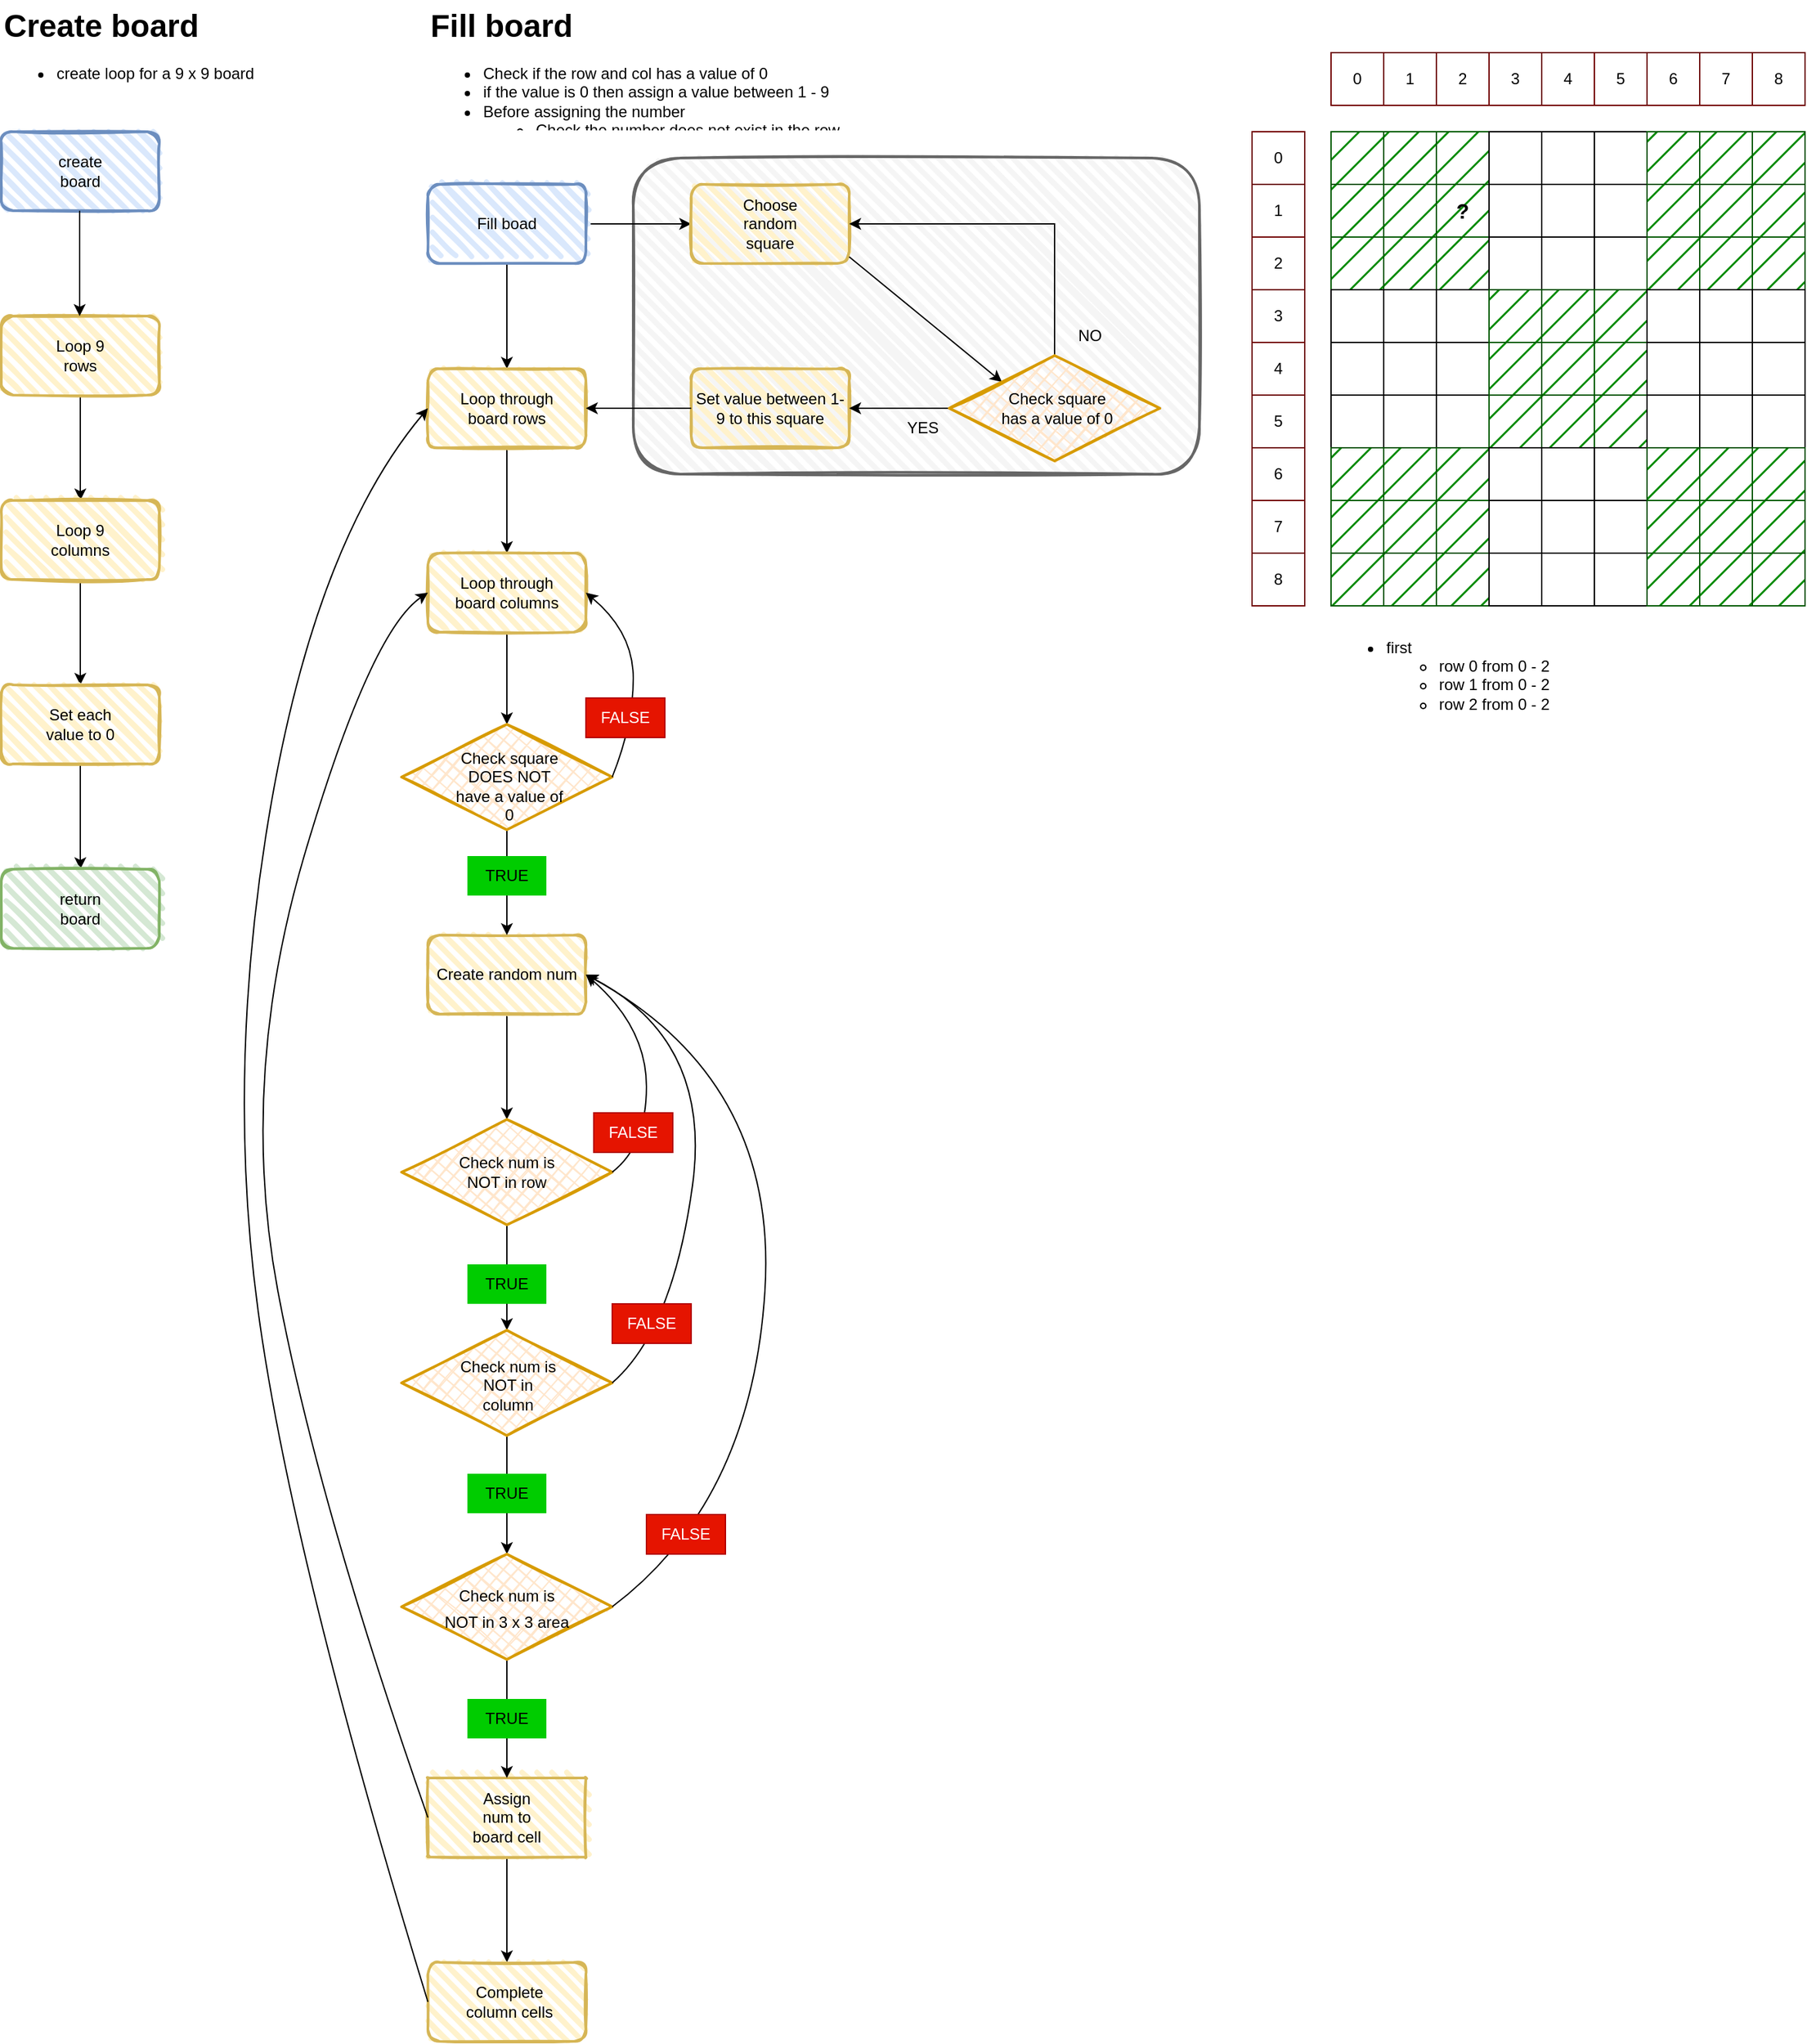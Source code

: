 <mxfile version="20.8.20" type="github">
  <diagram id="C5RBs43oDa-KdzZeNtuy" name="Page-1">
    <mxGraphModel dx="1434" dy="1846" grid="1" gridSize="10" guides="1" tooltips="1" connect="1" arrows="1" fold="1" page="1" pageScale="1" pageWidth="827" pageHeight="1169" math="0" shadow="0">
      <root>
        <mxCell id="WIyWlLk6GJQsqaUBKTNV-0" />
        <mxCell id="WIyWlLk6GJQsqaUBKTNV-1" parent="WIyWlLk6GJQsqaUBKTNV-0" />
        <mxCell id="CyxNVvdQWvEYHXwhOmgi-85" value="" style="edgeStyle=orthogonalEdgeStyle;rounded=0;orthogonalLoop=1;jettySize=auto;html=1;" edge="1" parent="WIyWlLk6GJQsqaUBKTNV-1" source="CyxNVvdQWvEYHXwhOmgi-82">
          <mxGeometry relative="1" as="geometry">
            <mxPoint x="414" y="870" as="targetPoint" />
          </mxGeometry>
        </mxCell>
        <mxCell id="CyxNVvdQWvEYHXwhOmgi-82" value="" style="rounded=1;whiteSpace=wrap;html=1;strokeWidth=2;fillWeight=4;hachureGap=8;hachureAngle=45;fillColor=#fff2cc;sketch=1;strokeColor=#d6b656;" vertex="1" parent="WIyWlLk6GJQsqaUBKTNV-1">
          <mxGeometry x="354" y="730" width="120" height="60" as="geometry" />
        </mxCell>
        <mxCell id="CyxNVvdQWvEYHXwhOmgi-78" value="" style="rounded=1;whiteSpace=wrap;html=1;strokeWidth=2;fillWeight=4;hachureGap=8;hachureAngle=45;fillColor=#f5f5f5;sketch=1;fontColor=#333333;strokeColor=#666666;" vertex="1" parent="WIyWlLk6GJQsqaUBKTNV-1">
          <mxGeometry x="510" y="140" width="430" height="240" as="geometry" />
        </mxCell>
        <mxCell id="CyxNVvdQWvEYHXwhOmgi-0" value="" style="rounded=1;whiteSpace=wrap;html=1;strokeWidth=2;fillWeight=4;hachureGap=8;hachureAngle=45;fillColor=#dae8fc;sketch=1;strokeColor=#6c8ebf;" vertex="1" parent="WIyWlLk6GJQsqaUBKTNV-1">
          <mxGeometry x="30" y="120" width="120" height="60" as="geometry" />
        </mxCell>
        <mxCell id="CyxNVvdQWvEYHXwhOmgi-3" value="" style="group" vertex="1" connectable="0" parent="WIyWlLk6GJQsqaUBKTNV-1">
          <mxGeometry x="30" y="20" width="210" height="80" as="geometry" />
        </mxCell>
        <mxCell id="CyxNVvdQWvEYHXwhOmgi-1" value="&lt;ul&gt;&lt;li&gt;create loop for a 9 x 9 board&lt;br&gt;&lt;/li&gt;&lt;/ul&gt;" style="text;strokeColor=none;fillColor=none;html=1;whiteSpace=wrap;verticalAlign=top;overflow=hidden;align=left;" vertex="1" parent="CyxNVvdQWvEYHXwhOmgi-3">
          <mxGeometry y="30" width="210.0" height="50" as="geometry" />
        </mxCell>
        <mxCell id="CyxNVvdQWvEYHXwhOmgi-2" value="&lt;div&gt;Create board&lt;br&gt;&lt;/div&gt;" style="text;strokeColor=none;fillColor=none;html=1;fontSize=24;fontStyle=1;verticalAlign=middle;align=left;" vertex="1" parent="CyxNVvdQWvEYHXwhOmgi-3">
          <mxGeometry width="160" height="40" as="geometry" />
        </mxCell>
        <mxCell id="CyxNVvdQWvEYHXwhOmgi-4" value="create board" style="text;html=1;strokeColor=none;fillColor=none;align=center;verticalAlign=middle;whiteSpace=wrap;rounded=0;" vertex="1" parent="WIyWlLk6GJQsqaUBKTNV-1">
          <mxGeometry x="60" y="135" width="60" height="30" as="geometry" />
        </mxCell>
        <mxCell id="CyxNVvdQWvEYHXwhOmgi-14" value="" style="edgeStyle=orthogonalEdgeStyle;rounded=0;orthogonalLoop=1;jettySize=auto;html=1;" edge="1" parent="WIyWlLk6GJQsqaUBKTNV-1" source="CyxNVvdQWvEYHXwhOmgi-10" target="CyxNVvdQWvEYHXwhOmgi-13">
          <mxGeometry relative="1" as="geometry" />
        </mxCell>
        <mxCell id="CyxNVvdQWvEYHXwhOmgi-10" value="" style="rounded=1;whiteSpace=wrap;html=1;strokeWidth=2;fillWeight=4;hachureGap=8;hachureAngle=45;fillColor=#fff2cc;sketch=1;strokeColor=#d6b656;" vertex="1" parent="WIyWlLk6GJQsqaUBKTNV-1">
          <mxGeometry x="30" y="260" width="120" height="60" as="geometry" />
        </mxCell>
        <mxCell id="CyxNVvdQWvEYHXwhOmgi-12" value="Loop 9 rows" style="text;html=1;strokeColor=none;fillColor=none;align=center;verticalAlign=middle;whiteSpace=wrap;rounded=0;" vertex="1" parent="WIyWlLk6GJQsqaUBKTNV-1">
          <mxGeometry x="60" y="275" width="60" height="30" as="geometry" />
        </mxCell>
        <mxCell id="CyxNVvdQWvEYHXwhOmgi-17" value="" style="edgeStyle=orthogonalEdgeStyle;rounded=0;orthogonalLoop=1;jettySize=auto;html=1;" edge="1" parent="WIyWlLk6GJQsqaUBKTNV-1" source="CyxNVvdQWvEYHXwhOmgi-13" target="CyxNVvdQWvEYHXwhOmgi-16">
          <mxGeometry relative="1" as="geometry" />
        </mxCell>
        <mxCell id="CyxNVvdQWvEYHXwhOmgi-13" value="" style="rounded=1;whiteSpace=wrap;html=1;strokeWidth=2;fillWeight=4;hachureGap=8;hachureAngle=45;fillColor=#fff2cc;sketch=1;strokeColor=#d6b656;" vertex="1" parent="WIyWlLk6GJQsqaUBKTNV-1">
          <mxGeometry x="30" y="400" width="120" height="60" as="geometry" />
        </mxCell>
        <mxCell id="CyxNVvdQWvEYHXwhOmgi-15" value="Loop 9 columns" style="text;html=1;strokeColor=none;fillColor=none;align=center;verticalAlign=middle;whiteSpace=wrap;rounded=0;" vertex="1" parent="WIyWlLk6GJQsqaUBKTNV-1">
          <mxGeometry x="60" y="415" width="60" height="30" as="geometry" />
        </mxCell>
        <mxCell id="CyxNVvdQWvEYHXwhOmgi-21" value="" style="edgeStyle=orthogonalEdgeStyle;rounded=0;orthogonalLoop=1;jettySize=auto;html=1;" edge="1" parent="WIyWlLk6GJQsqaUBKTNV-1" source="CyxNVvdQWvEYHXwhOmgi-16" target="CyxNVvdQWvEYHXwhOmgi-20">
          <mxGeometry relative="1" as="geometry" />
        </mxCell>
        <mxCell id="CyxNVvdQWvEYHXwhOmgi-16" value="" style="rounded=1;whiteSpace=wrap;html=1;strokeWidth=2;fillWeight=4;hachureGap=8;hachureAngle=45;fillColor=#fff2cc;sketch=1;strokeColor=#d6b656;" vertex="1" parent="WIyWlLk6GJQsqaUBKTNV-1">
          <mxGeometry x="30" y="540" width="120" height="60" as="geometry" />
        </mxCell>
        <mxCell id="CyxNVvdQWvEYHXwhOmgi-18" value="Set each value to 0" style="text;html=1;strokeColor=none;fillColor=none;align=center;verticalAlign=middle;whiteSpace=wrap;rounded=0;" vertex="1" parent="WIyWlLk6GJQsqaUBKTNV-1">
          <mxGeometry x="60" y="555" width="60" height="30" as="geometry" />
        </mxCell>
        <mxCell id="CyxNVvdQWvEYHXwhOmgi-19" value="" style="edgeStyle=orthogonalEdgeStyle;rounded=0;orthogonalLoop=1;jettySize=auto;html=1;" edge="1" parent="WIyWlLk6GJQsqaUBKTNV-1">
          <mxGeometry relative="1" as="geometry">
            <mxPoint x="89.5" y="180" as="sourcePoint" />
            <mxPoint x="89.5" y="260" as="targetPoint" />
            <Array as="points">
              <mxPoint x="89.5" y="200" />
              <mxPoint x="89.5" y="200" />
            </Array>
          </mxGeometry>
        </mxCell>
        <mxCell id="CyxNVvdQWvEYHXwhOmgi-20" value="" style="rounded=1;whiteSpace=wrap;html=1;strokeWidth=2;fillWeight=4;hachureGap=8;hachureAngle=45;fillColor=#d5e8d4;sketch=1;strokeColor=#82b366;" vertex="1" parent="WIyWlLk6GJQsqaUBKTNV-1">
          <mxGeometry x="30" y="680" width="120" height="60" as="geometry" />
        </mxCell>
        <mxCell id="CyxNVvdQWvEYHXwhOmgi-22" value="return board" style="text;html=1;strokeColor=none;fillColor=none;align=center;verticalAlign=middle;whiteSpace=wrap;rounded=0;" vertex="1" parent="WIyWlLk6GJQsqaUBKTNV-1">
          <mxGeometry x="60" y="695" width="60" height="30" as="geometry" />
        </mxCell>
        <mxCell id="CyxNVvdQWvEYHXwhOmgi-24" value="&lt;div&gt;Fill board&lt;br&gt;&lt;/div&gt;" style="text;strokeColor=none;fillColor=none;html=1;fontSize=24;fontStyle=1;verticalAlign=middle;align=left;" vertex="1" parent="WIyWlLk6GJQsqaUBKTNV-1">
          <mxGeometry x="354" y="20" width="146" height="40" as="geometry" />
        </mxCell>
        <mxCell id="CyxNVvdQWvEYHXwhOmgi-38" value="&lt;span style=&quot;white-space: pre;&quot;&gt;	&lt;/span&gt;&lt;ul&gt;&lt;li&gt;Check if the row and col has a value of 0&lt;/li&gt;&lt;li&gt;if the value is 0 then assign a value between 1 - 9&lt;br&gt;&lt;/li&gt;&lt;li&gt;Before assigning the number&lt;/li&gt;&lt;ul&gt;&lt;li&gt;Check the number does not exist in the row&lt;/li&gt;&lt;li&gt;Check the number does not exist in the column&lt;br&gt;&lt;/li&gt;&lt;/ul&gt;&lt;/ul&gt;" style="text;strokeColor=none;fillColor=none;html=1;whiteSpace=wrap;verticalAlign=middle;overflow=hidden;" vertex="1" parent="WIyWlLk6GJQsqaUBKTNV-1">
          <mxGeometry x="354" y="40" width="376" height="80" as="geometry" />
        </mxCell>
        <mxCell id="CyxNVvdQWvEYHXwhOmgi-42" value="" style="edgeStyle=orthogonalEdgeStyle;rounded=0;orthogonalLoop=1;jettySize=auto;html=1;" edge="1" parent="WIyWlLk6GJQsqaUBKTNV-1" source="CyxNVvdQWvEYHXwhOmgi-39" target="CyxNVvdQWvEYHXwhOmgi-41">
          <mxGeometry relative="1" as="geometry" />
        </mxCell>
        <mxCell id="CyxNVvdQWvEYHXwhOmgi-48" value="" style="edgeStyle=orthogonalEdgeStyle;rounded=0;orthogonalLoop=1;jettySize=auto;html=1;" edge="1" parent="WIyWlLk6GJQsqaUBKTNV-1" source="CyxNVvdQWvEYHXwhOmgi-39" target="CyxNVvdQWvEYHXwhOmgi-47">
          <mxGeometry relative="1" as="geometry" />
        </mxCell>
        <mxCell id="CyxNVvdQWvEYHXwhOmgi-39" value="" style="rounded=1;whiteSpace=wrap;html=1;strokeWidth=2;fillWeight=4;hachureGap=8;hachureAngle=45;fillColor=#dae8fc;sketch=1;strokeColor=#6c8ebf;" vertex="1" parent="WIyWlLk6GJQsqaUBKTNV-1">
          <mxGeometry x="354" y="160" width="120" height="60" as="geometry" />
        </mxCell>
        <mxCell id="CyxNVvdQWvEYHXwhOmgi-40" value="Fill boad" style="text;html=1;strokeColor=none;fillColor=none;align=center;verticalAlign=middle;whiteSpace=wrap;rounded=0;" vertex="1" parent="WIyWlLk6GJQsqaUBKTNV-1">
          <mxGeometry x="384" y="175" width="60" height="30" as="geometry" />
        </mxCell>
        <mxCell id="CyxNVvdQWvEYHXwhOmgi-45" value="" style="edgeStyle=orthogonalEdgeStyle;rounded=0;orthogonalLoop=1;jettySize=auto;html=1;" edge="1" parent="WIyWlLk6GJQsqaUBKTNV-1" source="CyxNVvdQWvEYHXwhOmgi-41" target="CyxNVvdQWvEYHXwhOmgi-44">
          <mxGeometry relative="1" as="geometry" />
        </mxCell>
        <mxCell id="CyxNVvdQWvEYHXwhOmgi-41" value="" style="rounded=1;whiteSpace=wrap;html=1;strokeWidth=2;fillWeight=4;hachureGap=8;hachureAngle=45;fillColor=#fff2cc;sketch=1;strokeColor=#d6b656;" vertex="1" parent="WIyWlLk6GJQsqaUBKTNV-1">
          <mxGeometry x="354" y="300" width="120" height="60" as="geometry" />
        </mxCell>
        <mxCell id="CyxNVvdQWvEYHXwhOmgi-43" value="Loop through board rows" style="text;html=1;strokeColor=none;fillColor=none;align=center;verticalAlign=middle;whiteSpace=wrap;rounded=0;" vertex="1" parent="WIyWlLk6GJQsqaUBKTNV-1">
          <mxGeometry x="371" y="315" width="86" height="30" as="geometry" />
        </mxCell>
        <mxCell id="CyxNVvdQWvEYHXwhOmgi-72" value="" style="edgeStyle=orthogonalEdgeStyle;rounded=0;orthogonalLoop=1;jettySize=auto;html=1;" edge="1" parent="WIyWlLk6GJQsqaUBKTNV-1" source="CyxNVvdQWvEYHXwhOmgi-44">
          <mxGeometry relative="1" as="geometry">
            <mxPoint x="414" y="570" as="targetPoint" />
          </mxGeometry>
        </mxCell>
        <mxCell id="CyxNVvdQWvEYHXwhOmgi-44" value="" style="rounded=1;whiteSpace=wrap;html=1;strokeWidth=2;fillWeight=4;hachureGap=8;hachureAngle=45;fillColor=#fff2cc;sketch=1;strokeColor=#d6b656;" vertex="1" parent="WIyWlLk6GJQsqaUBKTNV-1">
          <mxGeometry x="354" y="440" width="120" height="60" as="geometry" />
        </mxCell>
        <mxCell id="CyxNVvdQWvEYHXwhOmgi-46" value="Loop through board columns" style="text;html=1;strokeColor=none;fillColor=none;align=center;verticalAlign=middle;whiteSpace=wrap;rounded=0;" vertex="1" parent="WIyWlLk6GJQsqaUBKTNV-1">
          <mxGeometry x="371" y="455" width="86" height="30" as="geometry" />
        </mxCell>
        <mxCell id="CyxNVvdQWvEYHXwhOmgi-47" value="" style="rounded=1;whiteSpace=wrap;html=1;strokeWidth=2;fillWeight=4;hachureGap=8;hachureAngle=45;fillColor=#fff2cc;sketch=1;strokeColor=#d6b656;" vertex="1" parent="WIyWlLk6GJQsqaUBKTNV-1">
          <mxGeometry x="554" y="160" width="120" height="60" as="geometry" />
        </mxCell>
        <mxCell id="CyxNVvdQWvEYHXwhOmgi-49" value="Choose random square" style="text;html=1;strokeColor=none;fillColor=none;align=center;verticalAlign=middle;whiteSpace=wrap;rounded=0;" vertex="1" parent="WIyWlLk6GJQsqaUBKTNV-1">
          <mxGeometry x="584" y="175" width="60" height="30" as="geometry" />
        </mxCell>
        <mxCell id="CyxNVvdQWvEYHXwhOmgi-50" value="" style="rounded=1;whiteSpace=wrap;html=1;strokeWidth=2;fillWeight=4;hachureGap=8;hachureAngle=45;fillColor=#fff2cc;sketch=1;strokeColor=#d6b656;" vertex="1" parent="WIyWlLk6GJQsqaUBKTNV-1">
          <mxGeometry x="554" y="300" width="120" height="60" as="geometry" />
        </mxCell>
        <mxCell id="CyxNVvdQWvEYHXwhOmgi-63" style="edgeStyle=orthogonalEdgeStyle;rounded=0;orthogonalLoop=1;jettySize=auto;html=1;entryX=1;entryY=0.5;entryDx=0;entryDy=0;" edge="1" parent="WIyWlLk6GJQsqaUBKTNV-1" source="CyxNVvdQWvEYHXwhOmgi-52" target="CyxNVvdQWvEYHXwhOmgi-41">
          <mxGeometry relative="1" as="geometry" />
        </mxCell>
        <mxCell id="CyxNVvdQWvEYHXwhOmgi-52" value="Set value between 1-9 to this square" style="text;html=1;strokeColor=none;fillColor=none;align=center;verticalAlign=middle;whiteSpace=wrap;rounded=0;" vertex="1" parent="WIyWlLk6GJQsqaUBKTNV-1">
          <mxGeometry x="554" y="315" width="120" height="30" as="geometry" />
        </mxCell>
        <mxCell id="CyxNVvdQWvEYHXwhOmgi-62" value="" style="endArrow=classic;html=1;rounded=0;entryX=0;entryY=0;entryDx=0;entryDy=0;" edge="1" parent="WIyWlLk6GJQsqaUBKTNV-1" target="CyxNVvdQWvEYHXwhOmgi-74">
          <mxGeometry width="50" height="50" relative="1" as="geometry">
            <mxPoint x="674" y="215" as="sourcePoint" />
            <mxPoint x="690" y="260" as="targetPoint" />
          </mxGeometry>
        </mxCell>
        <mxCell id="CyxNVvdQWvEYHXwhOmgi-64" value="NO" style="text;html=1;strokeColor=none;fillColor=none;align=center;verticalAlign=middle;whiteSpace=wrap;rounded=0;" vertex="1" parent="WIyWlLk6GJQsqaUBKTNV-1">
          <mxGeometry x="827" y="260" width="60" height="30" as="geometry" />
        </mxCell>
        <mxCell id="CyxNVvdQWvEYHXwhOmgi-65" value="&lt;div&gt;YES&lt;/div&gt;" style="text;html=1;strokeColor=none;fillColor=none;align=center;verticalAlign=middle;whiteSpace=wrap;rounded=0;" vertex="1" parent="WIyWlLk6GJQsqaUBKTNV-1">
          <mxGeometry x="700" y="330" width="60" height="30" as="geometry" />
        </mxCell>
        <mxCell id="CyxNVvdQWvEYHXwhOmgi-80" value="" style="edgeStyle=orthogonalEdgeStyle;rounded=0;orthogonalLoop=1;jettySize=auto;html=1;" edge="1" parent="WIyWlLk6GJQsqaUBKTNV-1" source="CyxNVvdQWvEYHXwhOmgi-73">
          <mxGeometry relative="1" as="geometry">
            <mxPoint x="414" y="730" as="targetPoint" />
          </mxGeometry>
        </mxCell>
        <mxCell id="CyxNVvdQWvEYHXwhOmgi-73" value="" style="rhombus;whiteSpace=wrap;html=1;strokeWidth=2;fillWeight=-1;hachureGap=8;fillStyle=cross-hatch;fillColor=#ffe6cc;sketch=1;strokeColor=#d79b00;" vertex="1" parent="WIyWlLk6GJQsqaUBKTNV-1">
          <mxGeometry x="334" y="570" width="160" height="80" as="geometry" />
        </mxCell>
        <mxCell id="CyxNVvdQWvEYHXwhOmgi-70" value="Check square DOES NOT have a value of 0" style="text;html=1;strokeColor=none;fillColor=none;align=center;verticalAlign=middle;whiteSpace=wrap;rounded=0;" vertex="1" parent="WIyWlLk6GJQsqaUBKTNV-1">
          <mxGeometry x="371" y="602" width="90" height="30" as="geometry" />
        </mxCell>
        <mxCell id="CyxNVvdQWvEYHXwhOmgi-76" value="" style="edgeStyle=orthogonalEdgeStyle;rounded=0;orthogonalLoop=1;jettySize=auto;html=1;" edge="1" parent="WIyWlLk6GJQsqaUBKTNV-1" source="CyxNVvdQWvEYHXwhOmgi-74" target="CyxNVvdQWvEYHXwhOmgi-52">
          <mxGeometry relative="1" as="geometry" />
        </mxCell>
        <mxCell id="CyxNVvdQWvEYHXwhOmgi-77" style="edgeStyle=orthogonalEdgeStyle;rounded=0;orthogonalLoop=1;jettySize=auto;html=1;exitX=0.5;exitY=0;exitDx=0;exitDy=0;entryX=1;entryY=0.5;entryDx=0;entryDy=0;" edge="1" parent="WIyWlLk6GJQsqaUBKTNV-1" source="CyxNVvdQWvEYHXwhOmgi-74" target="CyxNVvdQWvEYHXwhOmgi-47">
          <mxGeometry relative="1" as="geometry" />
        </mxCell>
        <mxCell id="CyxNVvdQWvEYHXwhOmgi-74" value="" style="rhombus;whiteSpace=wrap;html=1;strokeWidth=2;fillWeight=-1;hachureGap=8;fillStyle=cross-hatch;fillColor=#ffe6cc;sketch=1;strokeColor=#d79b00;" vertex="1" parent="WIyWlLk6GJQsqaUBKTNV-1">
          <mxGeometry x="750" y="290" width="160" height="80" as="geometry" />
        </mxCell>
        <mxCell id="CyxNVvdQWvEYHXwhOmgi-75" value="Check square has a value of 0" style="text;html=1;strokeColor=none;fillColor=none;align=center;verticalAlign=middle;whiteSpace=wrap;rounded=0;" vertex="1" parent="WIyWlLk6GJQsqaUBKTNV-1">
          <mxGeometry x="787" y="315" width="90" height="30" as="geometry" />
        </mxCell>
        <mxCell id="CyxNVvdQWvEYHXwhOmgi-81" value="Create random num" style="text;html=1;strokeColor=none;fillColor=none;align=center;verticalAlign=middle;whiteSpace=wrap;rounded=0;" vertex="1" parent="WIyWlLk6GJQsqaUBKTNV-1">
          <mxGeometry x="359" y="745" width="110" height="30" as="geometry" />
        </mxCell>
        <mxCell id="CyxNVvdQWvEYHXwhOmgi-90" value="" style="edgeStyle=orthogonalEdgeStyle;rounded=0;orthogonalLoop=1;jettySize=auto;html=1;" edge="1" parent="WIyWlLk6GJQsqaUBKTNV-1" source="CyxNVvdQWvEYHXwhOmgi-87" target="CyxNVvdQWvEYHXwhOmgi-89">
          <mxGeometry relative="1" as="geometry" />
        </mxCell>
        <mxCell id="CyxNVvdQWvEYHXwhOmgi-87" value="" style="rhombus;whiteSpace=wrap;html=1;strokeWidth=2;fillWeight=-1;hachureGap=8;fillStyle=cross-hatch;fillColor=#ffe6cc;sketch=1;strokeColor=#d79b00;" vertex="1" parent="WIyWlLk6GJQsqaUBKTNV-1">
          <mxGeometry x="334" y="870" width="160" height="80" as="geometry" />
        </mxCell>
        <mxCell id="CyxNVvdQWvEYHXwhOmgi-88" value="Check num is NOT in row" style="text;html=1;strokeColor=none;fillColor=none;align=center;verticalAlign=middle;whiteSpace=wrap;rounded=0;" vertex="1" parent="WIyWlLk6GJQsqaUBKTNV-1">
          <mxGeometry x="374" y="895" width="80" height="30" as="geometry" />
        </mxCell>
        <mxCell id="CyxNVvdQWvEYHXwhOmgi-100" value="" style="edgeStyle=orthogonalEdgeStyle;rounded=0;orthogonalLoop=1;jettySize=auto;html=1;" edge="1" parent="WIyWlLk6GJQsqaUBKTNV-1" source="CyxNVvdQWvEYHXwhOmgi-89">
          <mxGeometry relative="1" as="geometry">
            <mxPoint x="414" y="1200" as="targetPoint" />
          </mxGeometry>
        </mxCell>
        <mxCell id="CyxNVvdQWvEYHXwhOmgi-89" value="" style="rhombus;whiteSpace=wrap;html=1;strokeWidth=2;fillWeight=-1;hachureGap=8;fillStyle=cross-hatch;fillColor=#ffe6cc;sketch=1;strokeColor=#d79b00;" vertex="1" parent="WIyWlLk6GJQsqaUBKTNV-1">
          <mxGeometry x="334" y="1030" width="160" height="80" as="geometry" />
        </mxCell>
        <mxCell id="CyxNVvdQWvEYHXwhOmgi-91" value="Check num is NOT in column" style="text;html=1;strokeColor=none;fillColor=none;align=center;verticalAlign=middle;whiteSpace=wrap;rounded=0;" vertex="1" parent="WIyWlLk6GJQsqaUBKTNV-1">
          <mxGeometry x="375" y="1057" width="80" height="30" as="geometry" />
        </mxCell>
        <mxCell id="CyxNVvdQWvEYHXwhOmgi-95" value="TRUE" style="text;html=1;strokeColor=none;fillColor=#00CC00;align=center;verticalAlign=middle;whiteSpace=wrap;rounded=0;rotation=0;" vertex="1" parent="WIyWlLk6GJQsqaUBKTNV-1">
          <mxGeometry x="384" y="980" width="60" height="30" as="geometry" />
        </mxCell>
        <mxCell id="CyxNVvdQWvEYHXwhOmgi-96" value="TRUE" style="text;html=1;strokeColor=none;fillColor=#00CC00;align=center;verticalAlign=middle;whiteSpace=wrap;rounded=0;rotation=0;" vertex="1" parent="WIyWlLk6GJQsqaUBKTNV-1">
          <mxGeometry x="384" y="670" width="60" height="30" as="geometry" />
        </mxCell>
        <mxCell id="CyxNVvdQWvEYHXwhOmgi-268" value="" style="edgeStyle=orthogonalEdgeStyle;rounded=0;orthogonalLoop=1;jettySize=auto;html=1;fontSize=12;" edge="1" parent="WIyWlLk6GJQsqaUBKTNV-1" source="CyxNVvdQWvEYHXwhOmgi-101">
          <mxGeometry relative="1" as="geometry">
            <mxPoint x="414" y="1510" as="targetPoint" />
          </mxGeometry>
        </mxCell>
        <mxCell id="CyxNVvdQWvEYHXwhOmgi-101" value="" style="rounded=1;whiteSpace=wrap;html=1;strokeWidth=2;fillWeight=4;hachureGap=8;hachureAngle=45;fillColor=#fff2cc;sketch=1;strokeColor=#d6b656;arcSize=0;" vertex="1" parent="WIyWlLk6GJQsqaUBKTNV-1">
          <mxGeometry x="354" y="1370" width="120" height="60" as="geometry" />
        </mxCell>
        <mxCell id="CyxNVvdQWvEYHXwhOmgi-102" value="TRUE" style="text;html=1;strokeColor=none;fillColor=#00CC00;align=center;verticalAlign=middle;whiteSpace=wrap;rounded=0;rotation=0;" vertex="1" parent="WIyWlLk6GJQsqaUBKTNV-1">
          <mxGeometry x="384" y="1139" width="60" height="30" as="geometry" />
        </mxCell>
        <mxCell id="CyxNVvdQWvEYHXwhOmgi-103" value="Assign num to board cell" style="text;html=1;strokeColor=none;fillColor=none;align=center;verticalAlign=middle;whiteSpace=wrap;rounded=0;" vertex="1" parent="WIyWlLk6GJQsqaUBKTNV-1">
          <mxGeometry x="384" y="1385" width="60" height="30" as="geometry" />
        </mxCell>
        <mxCell id="CyxNVvdQWvEYHXwhOmgi-104" value="" style="rounded=1;whiteSpace=wrap;html=1;strokeWidth=2;fillWeight=4;hachureGap=8;hachureAngle=45;fillColor=#fff2cc;sketch=1;strokeColor=#d6b656;" vertex="1" parent="WIyWlLk6GJQsqaUBKTNV-1">
          <mxGeometry x="354" y="1510" width="120" height="60" as="geometry" />
        </mxCell>
        <mxCell id="CyxNVvdQWvEYHXwhOmgi-106" value="Complete column cells" style="text;html=1;strokeColor=none;fillColor=none;align=center;verticalAlign=middle;whiteSpace=wrap;rounded=0;" vertex="1" parent="WIyWlLk6GJQsqaUBKTNV-1">
          <mxGeometry x="376" y="1525" width="80" height="30" as="geometry" />
        </mxCell>
        <mxCell id="CyxNVvdQWvEYHXwhOmgi-110" value="" style="curved=1;endArrow=classic;html=1;rounded=0;entryX=0;entryY=0.5;entryDx=0;entryDy=0;exitX=0;exitY=0.5;exitDx=0;exitDy=0;" edge="1" parent="WIyWlLk6GJQsqaUBKTNV-1" source="CyxNVvdQWvEYHXwhOmgi-104" target="CyxNVvdQWvEYHXwhOmgi-41">
          <mxGeometry width="50" height="50" relative="1" as="geometry">
            <mxPoint x="330" y="1380" as="sourcePoint" />
            <mxPoint x="190" y="895" as="targetPoint" />
            <Array as="points">
              <mxPoint x="250" y="1200" />
              <mxPoint x="200" y="830" />
              <mxPoint x="270" y="430" />
            </Array>
          </mxGeometry>
        </mxCell>
        <mxCell id="CyxNVvdQWvEYHXwhOmgi-111" value="" style="curved=1;endArrow=classic;html=1;rounded=0;entryX=0;entryY=0.5;entryDx=0;entryDy=0;exitX=0;exitY=0.5;exitDx=0;exitDy=0;" edge="1" parent="WIyWlLk6GJQsqaUBKTNV-1" source="CyxNVvdQWvEYHXwhOmgi-101" target="CyxNVvdQWvEYHXwhOmgi-44">
          <mxGeometry width="50" height="50" relative="1" as="geometry">
            <mxPoint x="330" y="1230" as="sourcePoint" />
            <mxPoint x="364" y="340" as="targetPoint" />
            <Array as="points">
              <mxPoint x="270" y="1160" />
              <mxPoint x="210" y="840" />
              <mxPoint x="310" y="500" />
            </Array>
          </mxGeometry>
        </mxCell>
        <mxCell id="CyxNVvdQWvEYHXwhOmgi-239" value="" style="group" vertex="1" connectable="0" parent="WIyWlLk6GJQsqaUBKTNV-1">
          <mxGeometry x="1040" y="120" width="360" height="360" as="geometry" />
        </mxCell>
        <mxCell id="CyxNVvdQWvEYHXwhOmgi-138" value="" style="whiteSpace=wrap;html=1;aspect=fixed;fillColor=#008a00;fontColor=#ffffff;strokeColor=#005700;fillStyle=hatch;" vertex="1" parent="CyxNVvdQWvEYHXwhOmgi-239">
          <mxGeometry width="40" height="40" as="geometry" />
        </mxCell>
        <mxCell id="CyxNVvdQWvEYHXwhOmgi-139" value="" style="whiteSpace=wrap;html=1;aspect=fixed;fillColor=#008a00;fontColor=#ffffff;strokeColor=#005700;fillStyle=hatch;" vertex="1" parent="CyxNVvdQWvEYHXwhOmgi-239">
          <mxGeometry x="40" width="40" height="40" as="geometry" />
        </mxCell>
        <mxCell id="CyxNVvdQWvEYHXwhOmgi-140" value="" style="whiteSpace=wrap;html=1;aspect=fixed;fillColor=#008a00;fontColor=#ffffff;strokeColor=#005700;fillStyle=hatch;" vertex="1" parent="CyxNVvdQWvEYHXwhOmgi-239">
          <mxGeometry x="80" width="40" height="40" as="geometry" />
        </mxCell>
        <mxCell id="CyxNVvdQWvEYHXwhOmgi-141" value="" style="whiteSpace=wrap;html=1;aspect=fixed;fillColor=none;" vertex="1" parent="CyxNVvdQWvEYHXwhOmgi-239">
          <mxGeometry x="120" width="40" height="40" as="geometry" />
        </mxCell>
        <mxCell id="CyxNVvdQWvEYHXwhOmgi-142" value="" style="whiteSpace=wrap;html=1;aspect=fixed;fillColor=none;" vertex="1" parent="CyxNVvdQWvEYHXwhOmgi-239">
          <mxGeometry x="160" width="40" height="40" as="geometry" />
        </mxCell>
        <mxCell id="CyxNVvdQWvEYHXwhOmgi-143" value="" style="whiteSpace=wrap;html=1;aspect=fixed;fillColor=none;" vertex="1" parent="CyxNVvdQWvEYHXwhOmgi-239">
          <mxGeometry x="200" width="40" height="40" as="geometry" />
        </mxCell>
        <mxCell id="CyxNVvdQWvEYHXwhOmgi-144" value="" style="whiteSpace=wrap;html=1;aspect=fixed;fillColor=#008a00;fontColor=#ffffff;strokeColor=#005700;fillStyle=hatch;" vertex="1" parent="CyxNVvdQWvEYHXwhOmgi-239">
          <mxGeometry x="240" width="40" height="40" as="geometry" />
        </mxCell>
        <mxCell id="CyxNVvdQWvEYHXwhOmgi-145" value="" style="whiteSpace=wrap;html=1;aspect=fixed;fillColor=#008a00;fontColor=#ffffff;strokeColor=#005700;fillStyle=hatch;" vertex="1" parent="CyxNVvdQWvEYHXwhOmgi-239">
          <mxGeometry x="280" width="40" height="40" as="geometry" />
        </mxCell>
        <mxCell id="CyxNVvdQWvEYHXwhOmgi-146" value="" style="whiteSpace=wrap;html=1;aspect=fixed;fillColor=#008a00;fontColor=#ffffff;strokeColor=#005700;fillStyle=hatch;" vertex="1" parent="CyxNVvdQWvEYHXwhOmgi-239">
          <mxGeometry x="320" width="40" height="40" as="geometry" />
        </mxCell>
        <mxCell id="CyxNVvdQWvEYHXwhOmgi-147" value="" style="whiteSpace=wrap;html=1;aspect=fixed;fillColor=#008a00;fontColor=#ffffff;strokeColor=#005700;fillStyle=hatch;" vertex="1" parent="CyxNVvdQWvEYHXwhOmgi-239">
          <mxGeometry y="40" width="40" height="40" as="geometry" />
        </mxCell>
        <mxCell id="CyxNVvdQWvEYHXwhOmgi-148" value="" style="whiteSpace=wrap;html=1;aspect=fixed;fillColor=#008a00;fontColor=#ffffff;strokeColor=#005700;fillStyle=hatch;" vertex="1" parent="CyxNVvdQWvEYHXwhOmgi-239">
          <mxGeometry x="40" y="40" width="40" height="40" as="geometry" />
        </mxCell>
        <mxCell id="CyxNVvdQWvEYHXwhOmgi-149" value="" style="whiteSpace=wrap;html=1;aspect=fixed;fillColor=#008a00;fontColor=#ffffff;strokeColor=#005700;fillStyle=hatch;" vertex="1" parent="CyxNVvdQWvEYHXwhOmgi-239">
          <mxGeometry x="80" y="40" width="40" height="40" as="geometry" />
        </mxCell>
        <mxCell id="CyxNVvdQWvEYHXwhOmgi-150" value="" style="whiteSpace=wrap;html=1;aspect=fixed;fillColor=none;" vertex="1" parent="CyxNVvdQWvEYHXwhOmgi-239">
          <mxGeometry x="120" y="40" width="40" height="40" as="geometry" />
        </mxCell>
        <mxCell id="CyxNVvdQWvEYHXwhOmgi-151" value="" style="whiteSpace=wrap;html=1;aspect=fixed;fillColor=none;" vertex="1" parent="CyxNVvdQWvEYHXwhOmgi-239">
          <mxGeometry x="160" y="40" width="40" height="40" as="geometry" />
        </mxCell>
        <mxCell id="CyxNVvdQWvEYHXwhOmgi-152" value="" style="whiteSpace=wrap;html=1;aspect=fixed;fillColor=none;" vertex="1" parent="CyxNVvdQWvEYHXwhOmgi-239">
          <mxGeometry x="200" y="40" width="40" height="40" as="geometry" />
        </mxCell>
        <mxCell id="CyxNVvdQWvEYHXwhOmgi-153" value="" style="whiteSpace=wrap;html=1;aspect=fixed;fillColor=#008a00;fontColor=#ffffff;strokeColor=#005700;fillStyle=hatch;" vertex="1" parent="CyxNVvdQWvEYHXwhOmgi-239">
          <mxGeometry x="240" y="40" width="40" height="40" as="geometry" />
        </mxCell>
        <mxCell id="CyxNVvdQWvEYHXwhOmgi-154" value="" style="whiteSpace=wrap;html=1;aspect=fixed;fillColor=#008a00;fontColor=#ffffff;strokeColor=#005700;fillStyle=hatch;" vertex="1" parent="CyxNVvdQWvEYHXwhOmgi-239">
          <mxGeometry x="280" y="40" width="40" height="40" as="geometry" />
        </mxCell>
        <mxCell id="CyxNVvdQWvEYHXwhOmgi-155" value="" style="whiteSpace=wrap;html=1;aspect=fixed;fillColor=#008a00;fontColor=#ffffff;strokeColor=#005700;fillStyle=hatch;" vertex="1" parent="CyxNVvdQWvEYHXwhOmgi-239">
          <mxGeometry x="320" y="40" width="40" height="40" as="geometry" />
        </mxCell>
        <mxCell id="CyxNVvdQWvEYHXwhOmgi-156" value="" style="whiteSpace=wrap;html=1;aspect=fixed;fillColor=#008a00;fontColor=#ffffff;strokeColor=#005700;fillStyle=hatch;" vertex="1" parent="CyxNVvdQWvEYHXwhOmgi-239">
          <mxGeometry y="80" width="40" height="40" as="geometry" />
        </mxCell>
        <mxCell id="CyxNVvdQWvEYHXwhOmgi-157" value="" style="whiteSpace=wrap;html=1;aspect=fixed;fillColor=#008a00;fontColor=#ffffff;strokeColor=#005700;fillStyle=hatch;" vertex="1" parent="CyxNVvdQWvEYHXwhOmgi-239">
          <mxGeometry x="40" y="80" width="40" height="40" as="geometry" />
        </mxCell>
        <mxCell id="CyxNVvdQWvEYHXwhOmgi-158" value="" style="whiteSpace=wrap;html=1;aspect=fixed;fillColor=#008a00;fontColor=#ffffff;strokeColor=#005700;fillStyle=hatch;" vertex="1" parent="CyxNVvdQWvEYHXwhOmgi-239">
          <mxGeometry x="80" y="80" width="40" height="40" as="geometry" />
        </mxCell>
        <mxCell id="CyxNVvdQWvEYHXwhOmgi-159" value="" style="whiteSpace=wrap;html=1;aspect=fixed;fillColor=none;" vertex="1" parent="CyxNVvdQWvEYHXwhOmgi-239">
          <mxGeometry x="120" y="80" width="40" height="40" as="geometry" />
        </mxCell>
        <mxCell id="CyxNVvdQWvEYHXwhOmgi-160" value="" style="whiteSpace=wrap;html=1;aspect=fixed;fillColor=none;" vertex="1" parent="CyxNVvdQWvEYHXwhOmgi-239">
          <mxGeometry x="160" y="80" width="40" height="40" as="geometry" />
        </mxCell>
        <mxCell id="CyxNVvdQWvEYHXwhOmgi-161" value="" style="whiteSpace=wrap;html=1;aspect=fixed;fillColor=none;" vertex="1" parent="CyxNVvdQWvEYHXwhOmgi-239">
          <mxGeometry x="200" y="80" width="40" height="40" as="geometry" />
        </mxCell>
        <mxCell id="CyxNVvdQWvEYHXwhOmgi-162" value="" style="whiteSpace=wrap;html=1;aspect=fixed;fillColor=#008a00;fontColor=#ffffff;strokeColor=#005700;fillStyle=hatch;" vertex="1" parent="CyxNVvdQWvEYHXwhOmgi-239">
          <mxGeometry x="240" y="80" width="40" height="40" as="geometry" />
        </mxCell>
        <mxCell id="CyxNVvdQWvEYHXwhOmgi-163" value="" style="whiteSpace=wrap;html=1;aspect=fixed;fillColor=#008a00;fontColor=#ffffff;strokeColor=#005700;fillStyle=hatch;" vertex="1" parent="CyxNVvdQWvEYHXwhOmgi-239">
          <mxGeometry x="280" y="80" width="40" height="40" as="geometry" />
        </mxCell>
        <mxCell id="CyxNVvdQWvEYHXwhOmgi-164" value="" style="whiteSpace=wrap;html=1;aspect=fixed;fillColor=#008a00;fontColor=#ffffff;strokeColor=#005700;fillStyle=hatch;" vertex="1" parent="CyxNVvdQWvEYHXwhOmgi-239">
          <mxGeometry x="320" y="80" width="40" height="40" as="geometry" />
        </mxCell>
        <mxCell id="CyxNVvdQWvEYHXwhOmgi-165" value="" style="whiteSpace=wrap;html=1;aspect=fixed;fillColor=none;" vertex="1" parent="CyxNVvdQWvEYHXwhOmgi-239">
          <mxGeometry y="120" width="40" height="40" as="geometry" />
        </mxCell>
        <mxCell id="CyxNVvdQWvEYHXwhOmgi-166" value="" style="whiteSpace=wrap;html=1;aspect=fixed;fillColor=none;" vertex="1" parent="CyxNVvdQWvEYHXwhOmgi-239">
          <mxGeometry x="40" y="120" width="40" height="40" as="geometry" />
        </mxCell>
        <mxCell id="CyxNVvdQWvEYHXwhOmgi-167" value="" style="whiteSpace=wrap;html=1;aspect=fixed;fillColor=none;" vertex="1" parent="CyxNVvdQWvEYHXwhOmgi-239">
          <mxGeometry x="80" y="120" width="40" height="40" as="geometry" />
        </mxCell>
        <mxCell id="CyxNVvdQWvEYHXwhOmgi-168" value="" style="whiteSpace=wrap;html=1;aspect=fixed;fillColor=#008a00;fontColor=#ffffff;strokeColor=#005700;fillStyle=hatch;" vertex="1" parent="CyxNVvdQWvEYHXwhOmgi-239">
          <mxGeometry x="120" y="120" width="40" height="40" as="geometry" />
        </mxCell>
        <mxCell id="CyxNVvdQWvEYHXwhOmgi-169" value="" style="whiteSpace=wrap;html=1;aspect=fixed;fillColor=#008a00;fontColor=#ffffff;strokeColor=#005700;fillStyle=hatch;" vertex="1" parent="CyxNVvdQWvEYHXwhOmgi-239">
          <mxGeometry x="160" y="120" width="40" height="40" as="geometry" />
        </mxCell>
        <mxCell id="CyxNVvdQWvEYHXwhOmgi-170" value="" style="whiteSpace=wrap;html=1;aspect=fixed;fillColor=#008a00;fontColor=#ffffff;strokeColor=#005700;fillStyle=hatch;" vertex="1" parent="CyxNVvdQWvEYHXwhOmgi-239">
          <mxGeometry x="200" y="120" width="40" height="40" as="geometry" />
        </mxCell>
        <mxCell id="CyxNVvdQWvEYHXwhOmgi-171" value="" style="whiteSpace=wrap;html=1;aspect=fixed;fillColor=none;" vertex="1" parent="CyxNVvdQWvEYHXwhOmgi-239">
          <mxGeometry x="240" y="120" width="40" height="40" as="geometry" />
        </mxCell>
        <mxCell id="CyxNVvdQWvEYHXwhOmgi-172" value="" style="whiteSpace=wrap;html=1;aspect=fixed;fillColor=none;" vertex="1" parent="CyxNVvdQWvEYHXwhOmgi-239">
          <mxGeometry x="280" y="120" width="40" height="40" as="geometry" />
        </mxCell>
        <mxCell id="CyxNVvdQWvEYHXwhOmgi-173" value="" style="whiteSpace=wrap;html=1;aspect=fixed;fillColor=none;" vertex="1" parent="CyxNVvdQWvEYHXwhOmgi-239">
          <mxGeometry x="320" y="120" width="40" height="40" as="geometry" />
        </mxCell>
        <mxCell id="CyxNVvdQWvEYHXwhOmgi-174" value="" style="whiteSpace=wrap;html=1;aspect=fixed;fillColor=none;" vertex="1" parent="CyxNVvdQWvEYHXwhOmgi-239">
          <mxGeometry y="160" width="40" height="40" as="geometry" />
        </mxCell>
        <mxCell id="CyxNVvdQWvEYHXwhOmgi-175" value="" style="whiteSpace=wrap;html=1;aspect=fixed;fillColor=none;" vertex="1" parent="CyxNVvdQWvEYHXwhOmgi-239">
          <mxGeometry x="40" y="160" width="40" height="40" as="geometry" />
        </mxCell>
        <mxCell id="CyxNVvdQWvEYHXwhOmgi-176" value="" style="whiteSpace=wrap;html=1;aspect=fixed;fillColor=none;" vertex="1" parent="CyxNVvdQWvEYHXwhOmgi-239">
          <mxGeometry x="80" y="160" width="40" height="40" as="geometry" />
        </mxCell>
        <mxCell id="CyxNVvdQWvEYHXwhOmgi-177" value="" style="whiteSpace=wrap;html=1;aspect=fixed;fillColor=#008a00;fontColor=#ffffff;strokeColor=#005700;fillStyle=hatch;" vertex="1" parent="CyxNVvdQWvEYHXwhOmgi-239">
          <mxGeometry x="120" y="160" width="40" height="40" as="geometry" />
        </mxCell>
        <mxCell id="CyxNVvdQWvEYHXwhOmgi-178" value="" style="whiteSpace=wrap;html=1;aspect=fixed;fillColor=#008a00;fontColor=#ffffff;strokeColor=#005700;fillStyle=hatch;" vertex="1" parent="CyxNVvdQWvEYHXwhOmgi-239">
          <mxGeometry x="160" y="160" width="40" height="40" as="geometry" />
        </mxCell>
        <mxCell id="CyxNVvdQWvEYHXwhOmgi-179" value="" style="whiteSpace=wrap;html=1;aspect=fixed;fillColor=#008a00;fontColor=#ffffff;strokeColor=#005700;fillStyle=hatch;" vertex="1" parent="CyxNVvdQWvEYHXwhOmgi-239">
          <mxGeometry x="200" y="160" width="40" height="40" as="geometry" />
        </mxCell>
        <mxCell id="CyxNVvdQWvEYHXwhOmgi-180" value="" style="whiteSpace=wrap;html=1;aspect=fixed;fillColor=none;" vertex="1" parent="CyxNVvdQWvEYHXwhOmgi-239">
          <mxGeometry x="240" y="160" width="40" height="40" as="geometry" />
        </mxCell>
        <mxCell id="CyxNVvdQWvEYHXwhOmgi-181" value="" style="whiteSpace=wrap;html=1;aspect=fixed;fillColor=none;" vertex="1" parent="CyxNVvdQWvEYHXwhOmgi-239">
          <mxGeometry x="280" y="160" width="40" height="40" as="geometry" />
        </mxCell>
        <mxCell id="CyxNVvdQWvEYHXwhOmgi-182" value="" style="whiteSpace=wrap;html=1;aspect=fixed;fillColor=none;" vertex="1" parent="CyxNVvdQWvEYHXwhOmgi-239">
          <mxGeometry x="320" y="160" width="40" height="40" as="geometry" />
        </mxCell>
        <mxCell id="CyxNVvdQWvEYHXwhOmgi-183" value="" style="whiteSpace=wrap;html=1;aspect=fixed;fillColor=none;" vertex="1" parent="CyxNVvdQWvEYHXwhOmgi-239">
          <mxGeometry y="200" width="40" height="40" as="geometry" />
        </mxCell>
        <mxCell id="CyxNVvdQWvEYHXwhOmgi-184" value="" style="whiteSpace=wrap;html=1;aspect=fixed;fillColor=none;" vertex="1" parent="CyxNVvdQWvEYHXwhOmgi-239">
          <mxGeometry x="40" y="200" width="40" height="40" as="geometry" />
        </mxCell>
        <mxCell id="CyxNVvdQWvEYHXwhOmgi-185" value="" style="whiteSpace=wrap;html=1;aspect=fixed;fillColor=none;" vertex="1" parent="CyxNVvdQWvEYHXwhOmgi-239">
          <mxGeometry x="80" y="200" width="40" height="40" as="geometry" />
        </mxCell>
        <mxCell id="CyxNVvdQWvEYHXwhOmgi-186" value="" style="whiteSpace=wrap;html=1;aspect=fixed;fillColor=#008a00;fontColor=#ffffff;strokeColor=#005700;fillStyle=hatch;" vertex="1" parent="CyxNVvdQWvEYHXwhOmgi-239">
          <mxGeometry x="120" y="200" width="40" height="40" as="geometry" />
        </mxCell>
        <mxCell id="CyxNVvdQWvEYHXwhOmgi-187" value="" style="whiteSpace=wrap;html=1;aspect=fixed;fillColor=#008a00;fontColor=#ffffff;strokeColor=#005700;fillStyle=hatch;" vertex="1" parent="CyxNVvdQWvEYHXwhOmgi-239">
          <mxGeometry x="160" y="200" width="40" height="40" as="geometry" />
        </mxCell>
        <mxCell id="CyxNVvdQWvEYHXwhOmgi-188" value="" style="whiteSpace=wrap;html=1;aspect=fixed;fillColor=#008a00;fontColor=#ffffff;strokeColor=#005700;fillStyle=hatch;" vertex="1" parent="CyxNVvdQWvEYHXwhOmgi-239">
          <mxGeometry x="200" y="200" width="40" height="40" as="geometry" />
        </mxCell>
        <mxCell id="CyxNVvdQWvEYHXwhOmgi-189" value="" style="whiteSpace=wrap;html=1;aspect=fixed;fillColor=none;" vertex="1" parent="CyxNVvdQWvEYHXwhOmgi-239">
          <mxGeometry x="240" y="200" width="40" height="40" as="geometry" />
        </mxCell>
        <mxCell id="CyxNVvdQWvEYHXwhOmgi-190" value="" style="whiteSpace=wrap;html=1;aspect=fixed;fillColor=none;" vertex="1" parent="CyxNVvdQWvEYHXwhOmgi-239">
          <mxGeometry x="280" y="200" width="40" height="40" as="geometry" />
        </mxCell>
        <mxCell id="CyxNVvdQWvEYHXwhOmgi-191" value="" style="whiteSpace=wrap;html=1;aspect=fixed;fillColor=none;" vertex="1" parent="CyxNVvdQWvEYHXwhOmgi-239">
          <mxGeometry x="320" y="200" width="40" height="40" as="geometry" />
        </mxCell>
        <mxCell id="CyxNVvdQWvEYHXwhOmgi-192" value="" style="whiteSpace=wrap;html=1;aspect=fixed;fillColor=#008a00;fontColor=#ffffff;strokeColor=#005700;fillStyle=hatch;" vertex="1" parent="CyxNVvdQWvEYHXwhOmgi-239">
          <mxGeometry y="240" width="40" height="40" as="geometry" />
        </mxCell>
        <mxCell id="CyxNVvdQWvEYHXwhOmgi-193" value="" style="whiteSpace=wrap;html=1;aspect=fixed;fillColor=#008a00;fontColor=#ffffff;strokeColor=#005700;fillStyle=hatch;" vertex="1" parent="CyxNVvdQWvEYHXwhOmgi-239">
          <mxGeometry x="40" y="240" width="40" height="40" as="geometry" />
        </mxCell>
        <mxCell id="CyxNVvdQWvEYHXwhOmgi-194" value="" style="whiteSpace=wrap;html=1;aspect=fixed;fillColor=#008a00;fontColor=#ffffff;strokeColor=#005700;fillStyle=hatch;" vertex="1" parent="CyxNVvdQWvEYHXwhOmgi-239">
          <mxGeometry x="80" y="240" width="40" height="40" as="geometry" />
        </mxCell>
        <mxCell id="CyxNVvdQWvEYHXwhOmgi-195" value="" style="whiteSpace=wrap;html=1;aspect=fixed;fillColor=none;" vertex="1" parent="CyxNVvdQWvEYHXwhOmgi-239">
          <mxGeometry x="120" y="240" width="40" height="40" as="geometry" />
        </mxCell>
        <mxCell id="CyxNVvdQWvEYHXwhOmgi-196" value="" style="whiteSpace=wrap;html=1;aspect=fixed;fillColor=none;" vertex="1" parent="CyxNVvdQWvEYHXwhOmgi-239">
          <mxGeometry x="160" y="240" width="40" height="40" as="geometry" />
        </mxCell>
        <mxCell id="CyxNVvdQWvEYHXwhOmgi-197" value="" style="whiteSpace=wrap;html=1;aspect=fixed;fillColor=none;" vertex="1" parent="CyxNVvdQWvEYHXwhOmgi-239">
          <mxGeometry x="200" y="240" width="40" height="40" as="geometry" />
        </mxCell>
        <mxCell id="CyxNVvdQWvEYHXwhOmgi-198" value="" style="whiteSpace=wrap;html=1;aspect=fixed;fillColor=#008a00;fontColor=#ffffff;strokeColor=#005700;fillStyle=hatch;" vertex="1" parent="CyxNVvdQWvEYHXwhOmgi-239">
          <mxGeometry x="240" y="240" width="40" height="40" as="geometry" />
        </mxCell>
        <mxCell id="CyxNVvdQWvEYHXwhOmgi-199" value="" style="whiteSpace=wrap;html=1;aspect=fixed;fillColor=#008a00;fontColor=#ffffff;strokeColor=#005700;fillStyle=hatch;" vertex="1" parent="CyxNVvdQWvEYHXwhOmgi-239">
          <mxGeometry x="280" y="240" width="40" height="40" as="geometry" />
        </mxCell>
        <mxCell id="CyxNVvdQWvEYHXwhOmgi-200" value="" style="whiteSpace=wrap;html=1;aspect=fixed;fillColor=#008a00;fontColor=#ffffff;strokeColor=#005700;fillStyle=hatch;" vertex="1" parent="CyxNVvdQWvEYHXwhOmgi-239">
          <mxGeometry x="320" y="240" width="40" height="40" as="geometry" />
        </mxCell>
        <mxCell id="CyxNVvdQWvEYHXwhOmgi-201" value="" style="whiteSpace=wrap;html=1;aspect=fixed;fillColor=#008a00;fontColor=#ffffff;strokeColor=#005700;fillStyle=hatch;" vertex="1" parent="CyxNVvdQWvEYHXwhOmgi-239">
          <mxGeometry y="280" width="40" height="40" as="geometry" />
        </mxCell>
        <mxCell id="CyxNVvdQWvEYHXwhOmgi-202" value="" style="whiteSpace=wrap;html=1;aspect=fixed;fillColor=#008a00;fontColor=#ffffff;strokeColor=#005700;fillStyle=hatch;" vertex="1" parent="CyxNVvdQWvEYHXwhOmgi-239">
          <mxGeometry x="40" y="280" width="40" height="40" as="geometry" />
        </mxCell>
        <mxCell id="CyxNVvdQWvEYHXwhOmgi-203" value="" style="whiteSpace=wrap;html=1;aspect=fixed;fillColor=#008a00;fontColor=#ffffff;strokeColor=#005700;fillStyle=hatch;" vertex="1" parent="CyxNVvdQWvEYHXwhOmgi-239">
          <mxGeometry x="80" y="280" width="40" height="40" as="geometry" />
        </mxCell>
        <mxCell id="CyxNVvdQWvEYHXwhOmgi-204" value="" style="whiteSpace=wrap;html=1;aspect=fixed;fillColor=none;" vertex="1" parent="CyxNVvdQWvEYHXwhOmgi-239">
          <mxGeometry x="120" y="280" width="40" height="40" as="geometry" />
        </mxCell>
        <mxCell id="CyxNVvdQWvEYHXwhOmgi-205" value="" style="whiteSpace=wrap;html=1;aspect=fixed;fillColor=none;" vertex="1" parent="CyxNVvdQWvEYHXwhOmgi-239">
          <mxGeometry x="160" y="280" width="40" height="40" as="geometry" />
        </mxCell>
        <mxCell id="CyxNVvdQWvEYHXwhOmgi-206" value="" style="whiteSpace=wrap;html=1;aspect=fixed;fillColor=none;" vertex="1" parent="CyxNVvdQWvEYHXwhOmgi-239">
          <mxGeometry x="200" y="280" width="40" height="40" as="geometry" />
        </mxCell>
        <mxCell id="CyxNVvdQWvEYHXwhOmgi-207" value="" style="whiteSpace=wrap;html=1;aspect=fixed;fillColor=#008a00;fontColor=#ffffff;strokeColor=#005700;fillStyle=hatch;" vertex="1" parent="CyxNVvdQWvEYHXwhOmgi-239">
          <mxGeometry x="240" y="280" width="40" height="40" as="geometry" />
        </mxCell>
        <mxCell id="CyxNVvdQWvEYHXwhOmgi-208" value="" style="whiteSpace=wrap;html=1;aspect=fixed;fillColor=#008a00;fontColor=#ffffff;strokeColor=#005700;fillStyle=hatch;" vertex="1" parent="CyxNVvdQWvEYHXwhOmgi-239">
          <mxGeometry x="280" y="280" width="40" height="40" as="geometry" />
        </mxCell>
        <mxCell id="CyxNVvdQWvEYHXwhOmgi-209" value="" style="whiteSpace=wrap;html=1;aspect=fixed;fillColor=#008a00;fontColor=#ffffff;strokeColor=#005700;fillStyle=hatch;" vertex="1" parent="CyxNVvdQWvEYHXwhOmgi-239">
          <mxGeometry x="320" y="280" width="40" height="40" as="geometry" />
        </mxCell>
        <mxCell id="CyxNVvdQWvEYHXwhOmgi-210" value="" style="whiteSpace=wrap;html=1;aspect=fixed;fillColor=#008a00;fontColor=#ffffff;strokeColor=#005700;fillStyle=hatch;" vertex="1" parent="CyxNVvdQWvEYHXwhOmgi-239">
          <mxGeometry y="320" width="40" height="40" as="geometry" />
        </mxCell>
        <mxCell id="CyxNVvdQWvEYHXwhOmgi-211" value="" style="whiteSpace=wrap;html=1;aspect=fixed;fillColor=#008a00;fontColor=#ffffff;strokeColor=#005700;fillStyle=hatch;" vertex="1" parent="CyxNVvdQWvEYHXwhOmgi-239">
          <mxGeometry x="40" y="320" width="40" height="40" as="geometry" />
        </mxCell>
        <mxCell id="CyxNVvdQWvEYHXwhOmgi-212" value="" style="whiteSpace=wrap;html=1;aspect=fixed;fillColor=#008a00;fontColor=#ffffff;strokeColor=#005700;fillStyle=hatch;" vertex="1" parent="CyxNVvdQWvEYHXwhOmgi-239">
          <mxGeometry x="80" y="320" width="40" height="40" as="geometry" />
        </mxCell>
        <mxCell id="CyxNVvdQWvEYHXwhOmgi-213" value="" style="whiteSpace=wrap;html=1;aspect=fixed;fillColor=none;" vertex="1" parent="CyxNVvdQWvEYHXwhOmgi-239">
          <mxGeometry x="120" y="320" width="40" height="40" as="geometry" />
        </mxCell>
        <mxCell id="CyxNVvdQWvEYHXwhOmgi-214" value="" style="whiteSpace=wrap;html=1;aspect=fixed;fillColor=none;" vertex="1" parent="CyxNVvdQWvEYHXwhOmgi-239">
          <mxGeometry x="160" y="320" width="40" height="40" as="geometry" />
        </mxCell>
        <mxCell id="CyxNVvdQWvEYHXwhOmgi-215" value="" style="whiteSpace=wrap;html=1;aspect=fixed;fillColor=none;" vertex="1" parent="CyxNVvdQWvEYHXwhOmgi-239">
          <mxGeometry x="200" y="320" width="40" height="40" as="geometry" />
        </mxCell>
        <mxCell id="CyxNVvdQWvEYHXwhOmgi-216" value="" style="whiteSpace=wrap;html=1;aspect=fixed;fillColor=#008a00;fontColor=#ffffff;strokeColor=#005700;fillStyle=hatch;" vertex="1" parent="CyxNVvdQWvEYHXwhOmgi-239">
          <mxGeometry x="240" y="320" width="40" height="40" as="geometry" />
        </mxCell>
        <mxCell id="CyxNVvdQWvEYHXwhOmgi-217" value="" style="whiteSpace=wrap;html=1;aspect=fixed;fillColor=#008a00;fontColor=#ffffff;strokeColor=#005700;fillStyle=hatch;" vertex="1" parent="CyxNVvdQWvEYHXwhOmgi-239">
          <mxGeometry x="280" y="320" width="40" height="40" as="geometry" />
        </mxCell>
        <mxCell id="CyxNVvdQWvEYHXwhOmgi-218" value="" style="whiteSpace=wrap;html=1;aspect=fixed;fillColor=#008a00;fontColor=#ffffff;strokeColor=#005700;fillStyle=hatch;" vertex="1" parent="CyxNVvdQWvEYHXwhOmgi-239">
          <mxGeometry x="320" y="320" width="40" height="40" as="geometry" />
        </mxCell>
        <mxCell id="CyxNVvdQWvEYHXwhOmgi-262" value="&lt;font style=&quot;font-size: 16px;&quot;&gt;&lt;b&gt;?&lt;/b&gt;&lt;/font&gt;" style="text;html=1;strokeColor=none;fillColor=none;align=center;verticalAlign=middle;whiteSpace=wrap;rounded=0;" vertex="1" parent="CyxNVvdQWvEYHXwhOmgi-239">
          <mxGeometry x="85" y="45" width="30" height="30" as="geometry" />
        </mxCell>
        <mxCell id="CyxNVvdQWvEYHXwhOmgi-240" value="" style="group;fillColor=none;fontColor=#ffffff;strokeColor=#6F0000;" vertex="1" connectable="0" parent="WIyWlLk6GJQsqaUBKTNV-1">
          <mxGeometry x="1040" y="60" width="360" height="40" as="geometry" />
        </mxCell>
        <mxCell id="CyxNVvdQWvEYHXwhOmgi-221" value="" style="whiteSpace=wrap;html=1;aspect=fixed;fillColor=none;fontColor=#ffffff;strokeColor=#6F0000;fillStyle=hatch;" vertex="1" parent="CyxNVvdQWvEYHXwhOmgi-240">
          <mxGeometry width="40" height="40" as="geometry" />
        </mxCell>
        <mxCell id="CyxNVvdQWvEYHXwhOmgi-222" value="" style="whiteSpace=wrap;html=1;aspect=fixed;fillColor=none;fontColor=#ffffff;strokeColor=#6F0000;fillStyle=hatch;" vertex="1" parent="CyxNVvdQWvEYHXwhOmgi-240">
          <mxGeometry x="40" width="40" height="40" as="geometry" />
        </mxCell>
        <mxCell id="CyxNVvdQWvEYHXwhOmgi-223" value="" style="whiteSpace=wrap;html=1;aspect=fixed;fillColor=none;fontColor=#ffffff;strokeColor=#6F0000;fillStyle=hatch;" vertex="1" parent="CyxNVvdQWvEYHXwhOmgi-240">
          <mxGeometry x="80" width="40" height="40" as="geometry" />
        </mxCell>
        <mxCell id="CyxNVvdQWvEYHXwhOmgi-224" value="" style="whiteSpace=wrap;html=1;aspect=fixed;fillColor=none;fontColor=#ffffff;strokeColor=#6F0000;" vertex="1" parent="CyxNVvdQWvEYHXwhOmgi-240">
          <mxGeometry x="120" width="40" height="40" as="geometry" />
        </mxCell>
        <mxCell id="CyxNVvdQWvEYHXwhOmgi-225" value="" style="whiteSpace=wrap;html=1;aspect=fixed;fillColor=none;fontColor=#ffffff;strokeColor=#6F0000;" vertex="1" parent="CyxNVvdQWvEYHXwhOmgi-240">
          <mxGeometry x="160" width="40" height="40" as="geometry" />
        </mxCell>
        <mxCell id="CyxNVvdQWvEYHXwhOmgi-226" value="" style="whiteSpace=wrap;html=1;aspect=fixed;fillColor=none;fontColor=#ffffff;strokeColor=#6F0000;" vertex="1" parent="CyxNVvdQWvEYHXwhOmgi-240">
          <mxGeometry x="200" width="40" height="40" as="geometry" />
        </mxCell>
        <mxCell id="CyxNVvdQWvEYHXwhOmgi-227" value="" style="whiteSpace=wrap;html=1;aspect=fixed;fillColor=none;fontColor=#ffffff;strokeColor=#6F0000;fillStyle=hatch;" vertex="1" parent="CyxNVvdQWvEYHXwhOmgi-240">
          <mxGeometry x="240" width="40" height="40" as="geometry" />
        </mxCell>
        <mxCell id="CyxNVvdQWvEYHXwhOmgi-228" value="" style="whiteSpace=wrap;html=1;aspect=fixed;fillColor=none;fontColor=#ffffff;strokeColor=#6F0000;fillStyle=hatch;" vertex="1" parent="CyxNVvdQWvEYHXwhOmgi-240">
          <mxGeometry x="280" width="40" height="40" as="geometry" />
        </mxCell>
        <mxCell id="CyxNVvdQWvEYHXwhOmgi-229" value="" style="whiteSpace=wrap;html=1;aspect=fixed;fillColor=none;fontColor=#ffffff;strokeColor=#6F0000;fillStyle=hatch;" vertex="1" parent="CyxNVvdQWvEYHXwhOmgi-240">
          <mxGeometry x="320" width="40" height="40" as="geometry" />
        </mxCell>
        <mxCell id="CyxNVvdQWvEYHXwhOmgi-242" value="0" style="text;html=1;strokeColor=none;fillColor=none;align=center;verticalAlign=middle;whiteSpace=wrap;rounded=0;" vertex="1" parent="CyxNVvdQWvEYHXwhOmgi-240">
          <mxGeometry x="5" y="5" width="30" height="30" as="geometry" />
        </mxCell>
        <mxCell id="CyxNVvdQWvEYHXwhOmgi-244" value="1" style="text;html=1;strokeColor=none;fillColor=none;align=center;verticalAlign=middle;whiteSpace=wrap;rounded=0;" vertex="1" parent="CyxNVvdQWvEYHXwhOmgi-240">
          <mxGeometry x="45" y="5" width="30" height="30" as="geometry" />
        </mxCell>
        <mxCell id="CyxNVvdQWvEYHXwhOmgi-245" value="2" style="text;html=1;strokeColor=none;fillColor=none;align=center;verticalAlign=middle;whiteSpace=wrap;rounded=0;" vertex="1" parent="CyxNVvdQWvEYHXwhOmgi-240">
          <mxGeometry x="85" y="5" width="30" height="30" as="geometry" />
        </mxCell>
        <mxCell id="CyxNVvdQWvEYHXwhOmgi-246" value="3" style="text;html=1;strokeColor=none;fillColor=none;align=center;verticalAlign=middle;whiteSpace=wrap;rounded=0;" vertex="1" parent="CyxNVvdQWvEYHXwhOmgi-240">
          <mxGeometry x="125" y="5" width="30" height="30" as="geometry" />
        </mxCell>
        <mxCell id="CyxNVvdQWvEYHXwhOmgi-247" value="4" style="text;html=1;strokeColor=none;fillColor=none;align=center;verticalAlign=middle;whiteSpace=wrap;rounded=0;" vertex="1" parent="CyxNVvdQWvEYHXwhOmgi-240">
          <mxGeometry x="165" y="5" width="30" height="30" as="geometry" />
        </mxCell>
        <mxCell id="CyxNVvdQWvEYHXwhOmgi-248" value="5" style="text;html=1;strokeColor=none;fillColor=none;align=center;verticalAlign=middle;whiteSpace=wrap;rounded=0;" vertex="1" parent="CyxNVvdQWvEYHXwhOmgi-240">
          <mxGeometry x="205" y="5" width="30" height="30" as="geometry" />
        </mxCell>
        <mxCell id="CyxNVvdQWvEYHXwhOmgi-249" value="6" style="text;html=1;strokeColor=none;fillColor=none;align=center;verticalAlign=middle;whiteSpace=wrap;rounded=0;" vertex="1" parent="CyxNVvdQWvEYHXwhOmgi-240">
          <mxGeometry x="245" y="5" width="30" height="30" as="geometry" />
        </mxCell>
        <mxCell id="CyxNVvdQWvEYHXwhOmgi-250" value="7" style="text;html=1;strokeColor=none;fillColor=none;align=center;verticalAlign=middle;whiteSpace=wrap;rounded=0;" vertex="1" parent="CyxNVvdQWvEYHXwhOmgi-240">
          <mxGeometry x="285" y="5" width="30" height="30" as="geometry" />
        </mxCell>
        <mxCell id="CyxNVvdQWvEYHXwhOmgi-251" value="8" style="text;html=1;strokeColor=none;fillColor=none;align=center;verticalAlign=middle;whiteSpace=wrap;rounded=0;" vertex="1" parent="CyxNVvdQWvEYHXwhOmgi-240">
          <mxGeometry x="325" y="5" width="30" height="30" as="geometry" />
        </mxCell>
        <mxCell id="CyxNVvdQWvEYHXwhOmgi-241" value="" style="group;strokeColor=#6F0000;fillColor=none;fontColor=#ffffff;" vertex="1" connectable="0" parent="WIyWlLk6GJQsqaUBKTNV-1">
          <mxGeometry x="980" y="120" width="40" height="360" as="geometry" />
        </mxCell>
        <mxCell id="CyxNVvdQWvEYHXwhOmgi-230" value="" style="whiteSpace=wrap;html=1;aspect=fixed;fillColor=none;fontColor=#ffffff;strokeColor=#6F0000;fillStyle=hatch;" vertex="1" parent="CyxNVvdQWvEYHXwhOmgi-241">
          <mxGeometry width="40" height="40" as="geometry" />
        </mxCell>
        <mxCell id="CyxNVvdQWvEYHXwhOmgi-231" value="" style="whiteSpace=wrap;html=1;aspect=fixed;fillColor=none;fontColor=#ffffff;strokeColor=#6F0000;fillStyle=hatch;" vertex="1" parent="CyxNVvdQWvEYHXwhOmgi-241">
          <mxGeometry y="40" width="40" height="40" as="geometry" />
        </mxCell>
        <mxCell id="CyxNVvdQWvEYHXwhOmgi-232" value="" style="whiteSpace=wrap;html=1;aspect=fixed;fillColor=none;fontColor=#ffffff;strokeColor=#6F0000;fillStyle=hatch;" vertex="1" parent="CyxNVvdQWvEYHXwhOmgi-241">
          <mxGeometry y="80" width="40" height="40" as="geometry" />
        </mxCell>
        <mxCell id="CyxNVvdQWvEYHXwhOmgi-233" value="" style="whiteSpace=wrap;html=1;aspect=fixed;fillColor=none;strokeColor=#6F0000;fontColor=#ffffff;" vertex="1" parent="CyxNVvdQWvEYHXwhOmgi-241">
          <mxGeometry y="120" width="40" height="40" as="geometry" />
        </mxCell>
        <mxCell id="CyxNVvdQWvEYHXwhOmgi-234" value="" style="whiteSpace=wrap;html=1;aspect=fixed;fillColor=none;strokeColor=#6F0000;fontColor=#ffffff;" vertex="1" parent="CyxNVvdQWvEYHXwhOmgi-241">
          <mxGeometry y="160" width="40" height="40" as="geometry" />
        </mxCell>
        <mxCell id="CyxNVvdQWvEYHXwhOmgi-235" value="" style="whiteSpace=wrap;html=1;aspect=fixed;fillColor=none;strokeColor=#6F0000;fontColor=#ffffff;" vertex="1" parent="CyxNVvdQWvEYHXwhOmgi-241">
          <mxGeometry y="200" width="40" height="40" as="geometry" />
        </mxCell>
        <mxCell id="CyxNVvdQWvEYHXwhOmgi-236" value="" style="whiteSpace=wrap;html=1;aspect=fixed;fillColor=none;fontColor=#ffffff;strokeColor=#6F0000;fillStyle=hatch;" vertex="1" parent="CyxNVvdQWvEYHXwhOmgi-241">
          <mxGeometry y="240" width="40" height="40" as="geometry" />
        </mxCell>
        <mxCell id="CyxNVvdQWvEYHXwhOmgi-237" value="" style="whiteSpace=wrap;html=1;aspect=fixed;fillColor=none;fontColor=#ffffff;strokeColor=#6F0000;fillStyle=hatch;" vertex="1" parent="CyxNVvdQWvEYHXwhOmgi-241">
          <mxGeometry y="280" width="40" height="40" as="geometry" />
        </mxCell>
        <mxCell id="CyxNVvdQWvEYHXwhOmgi-238" value="" style="whiteSpace=wrap;html=1;aspect=fixed;fillColor=none;fontColor=#ffffff;strokeColor=#6F0000;fillStyle=hatch;" vertex="1" parent="CyxNVvdQWvEYHXwhOmgi-241">
          <mxGeometry y="320" width="40" height="40" as="geometry" />
        </mxCell>
        <mxCell id="CyxNVvdQWvEYHXwhOmgi-243" value="0" style="text;html=1;strokeColor=none;fillColor=none;align=center;verticalAlign=middle;whiteSpace=wrap;rounded=0;" vertex="1" parent="CyxNVvdQWvEYHXwhOmgi-241">
          <mxGeometry x="5" y="5" width="30" height="30" as="geometry" />
        </mxCell>
        <mxCell id="CyxNVvdQWvEYHXwhOmgi-252" value="1" style="text;html=1;strokeColor=none;fillColor=none;align=center;verticalAlign=middle;whiteSpace=wrap;rounded=0;" vertex="1" parent="CyxNVvdQWvEYHXwhOmgi-241">
          <mxGeometry x="5" y="45" width="30" height="30" as="geometry" />
        </mxCell>
        <mxCell id="CyxNVvdQWvEYHXwhOmgi-253" value="2" style="text;html=1;strokeColor=none;fillColor=none;align=center;verticalAlign=middle;whiteSpace=wrap;rounded=0;" vertex="1" parent="CyxNVvdQWvEYHXwhOmgi-241">
          <mxGeometry x="5" y="85" width="30" height="30" as="geometry" />
        </mxCell>
        <mxCell id="CyxNVvdQWvEYHXwhOmgi-254" value="3" style="text;html=1;strokeColor=none;fillColor=none;align=center;verticalAlign=middle;whiteSpace=wrap;rounded=0;" vertex="1" parent="CyxNVvdQWvEYHXwhOmgi-241">
          <mxGeometry x="5" y="125" width="30" height="30" as="geometry" />
        </mxCell>
        <mxCell id="CyxNVvdQWvEYHXwhOmgi-255" value="4" style="text;html=1;strokeColor=none;fillColor=none;align=center;verticalAlign=middle;whiteSpace=wrap;rounded=0;" vertex="1" parent="CyxNVvdQWvEYHXwhOmgi-241">
          <mxGeometry x="5" y="165" width="30" height="30" as="geometry" />
        </mxCell>
        <mxCell id="CyxNVvdQWvEYHXwhOmgi-256" value="5" style="text;html=1;strokeColor=none;fillColor=none;align=center;verticalAlign=middle;whiteSpace=wrap;rounded=0;" vertex="1" parent="CyxNVvdQWvEYHXwhOmgi-241">
          <mxGeometry x="5" y="205" width="30" height="30" as="geometry" />
        </mxCell>
        <mxCell id="CyxNVvdQWvEYHXwhOmgi-257" value="6" style="text;html=1;strokeColor=none;fillColor=none;align=center;verticalAlign=middle;whiteSpace=wrap;rounded=0;" vertex="1" parent="CyxNVvdQWvEYHXwhOmgi-241">
          <mxGeometry x="5" y="245" width="30" height="30" as="geometry" />
        </mxCell>
        <mxCell id="CyxNVvdQWvEYHXwhOmgi-258" value="7" style="text;html=1;strokeColor=none;fillColor=none;align=center;verticalAlign=middle;whiteSpace=wrap;rounded=0;" vertex="1" parent="CyxNVvdQWvEYHXwhOmgi-241">
          <mxGeometry x="5" y="285" width="30" height="30" as="geometry" />
        </mxCell>
        <mxCell id="CyxNVvdQWvEYHXwhOmgi-259" value="8" style="text;html=1;strokeColor=none;fillColor=none;align=center;verticalAlign=middle;whiteSpace=wrap;rounded=0;" vertex="1" parent="CyxNVvdQWvEYHXwhOmgi-241">
          <mxGeometry x="5" y="325" width="30" height="30" as="geometry" />
        </mxCell>
        <mxCell id="CyxNVvdQWvEYHXwhOmgi-261" value="&lt;ul&gt;&lt;li&gt;first&lt;br&gt;&lt;/li&gt;&lt;ul&gt;&lt;li&gt;row 0 from 0 - 2&lt;/li&gt;&lt;li&gt;row 1 from 0 - 2&lt;/li&gt;&lt;li&gt;row 2 from 0 - 2&lt;/li&gt;&lt;/ul&gt;&lt;/ul&gt;" style="text;strokeColor=none;fillColor=none;html=1;whiteSpace=wrap;verticalAlign=middle;overflow=hidden;" vertex="1" parent="WIyWlLk6GJQsqaUBKTNV-1">
          <mxGeometry x="1040" y="490" width="340" height="80" as="geometry" />
        </mxCell>
        <mxCell id="CyxNVvdQWvEYHXwhOmgi-266" value="" style="edgeStyle=orthogonalEdgeStyle;rounded=0;orthogonalLoop=1;jettySize=auto;html=1;fontSize=12;" edge="1" parent="WIyWlLk6GJQsqaUBKTNV-1" source="CyxNVvdQWvEYHXwhOmgi-263">
          <mxGeometry relative="1" as="geometry">
            <mxPoint x="414" y="1370" as="targetPoint" />
          </mxGeometry>
        </mxCell>
        <mxCell id="CyxNVvdQWvEYHXwhOmgi-263" value="" style="rhombus;whiteSpace=wrap;html=1;strokeWidth=2;fillWeight=-1;hachureGap=8;fillStyle=cross-hatch;fillColor=#ffe6cc;sketch=1;strokeColor=#d79b00;" vertex="1" parent="WIyWlLk6GJQsqaUBKTNV-1">
          <mxGeometry x="334" y="1200" width="160" height="80" as="geometry" />
        </mxCell>
        <mxCell id="CyxNVvdQWvEYHXwhOmgi-264" value="&lt;font style=&quot;font-size: 12px;&quot;&gt;Check num is NOT in 3 x 3 area&lt;/font&gt;" style="text;html=1;strokeColor=none;fillColor=none;align=center;verticalAlign=middle;whiteSpace=wrap;rounded=0;fontSize=16;" vertex="1" parent="WIyWlLk6GJQsqaUBKTNV-1">
          <mxGeometry x="364" y="1225" width="100" height="30" as="geometry" />
        </mxCell>
        <mxCell id="CyxNVvdQWvEYHXwhOmgi-269" value="TRUE" style="text;html=1;strokeColor=none;fillColor=#00CC00;align=center;verticalAlign=middle;whiteSpace=wrap;rounded=0;rotation=0;" vertex="1" parent="WIyWlLk6GJQsqaUBKTNV-1">
          <mxGeometry x="384" y="1310" width="60" height="30" as="geometry" />
        </mxCell>
        <mxCell id="CyxNVvdQWvEYHXwhOmgi-270" value="" style="curved=1;endArrow=classic;html=1;rounded=0;fontSize=12;exitX=1;exitY=0.5;exitDx=0;exitDy=0;entryX=1;entryY=0.5;entryDx=0;entryDy=0;" edge="1" parent="WIyWlLk6GJQsqaUBKTNV-1" source="CyxNVvdQWvEYHXwhOmgi-87" target="CyxNVvdQWvEYHXwhOmgi-82">
          <mxGeometry width="50" height="50" relative="1" as="geometry">
            <mxPoint x="520" y="910" as="sourcePoint" />
            <mxPoint x="520" y="820" as="targetPoint" />
            <Array as="points">
              <mxPoint x="520" y="890" />
              <mxPoint x="520" y="800" />
            </Array>
          </mxGeometry>
        </mxCell>
        <mxCell id="CyxNVvdQWvEYHXwhOmgi-271" value="" style="curved=1;endArrow=classic;html=1;rounded=0;fontSize=12;exitX=1;exitY=0.5;exitDx=0;exitDy=0;entryX=1;entryY=0.5;entryDx=0;entryDy=0;" edge="1" parent="WIyWlLk6GJQsqaUBKTNV-1" target="CyxNVvdQWvEYHXwhOmgi-82">
          <mxGeometry width="50" height="50" relative="1" as="geometry">
            <mxPoint x="494" y="1070" as="sourcePoint" />
            <mxPoint x="474" y="920" as="targetPoint" />
            <Array as="points">
              <mxPoint x="540" y="1030" />
              <mxPoint x="570" y="810" />
            </Array>
          </mxGeometry>
        </mxCell>
        <mxCell id="CyxNVvdQWvEYHXwhOmgi-272" value="" style="curved=1;endArrow=classic;html=1;rounded=0;fontSize=12;exitX=1;exitY=0.5;exitDx=0;exitDy=0;entryX=1;entryY=0.5;entryDx=0;entryDy=0;" edge="1" parent="WIyWlLk6GJQsqaUBKTNV-1" source="CyxNVvdQWvEYHXwhOmgi-263" target="CyxNVvdQWvEYHXwhOmgi-82">
          <mxGeometry width="50" height="50" relative="1" as="geometry">
            <mxPoint x="530" y="1227" as="sourcePoint" />
            <mxPoint x="510" y="917" as="targetPoint" />
            <Array as="points">
              <mxPoint x="600" y="1160" />
              <mxPoint x="620" y="840" />
            </Array>
          </mxGeometry>
        </mxCell>
        <mxCell id="CyxNVvdQWvEYHXwhOmgi-273" value="FALSE" style="text;html=1;strokeColor=#B20000;fillColor=#e51400;align=center;verticalAlign=middle;whiteSpace=wrap;rounded=0;rotation=0;fontColor=#ffffff;" vertex="1" parent="WIyWlLk6GJQsqaUBKTNV-1">
          <mxGeometry x="520" y="1170" width="60" height="30" as="geometry" />
        </mxCell>
        <mxCell id="CyxNVvdQWvEYHXwhOmgi-275" value="FALSE" style="text;html=1;strokeColor=#B20000;fillColor=#e51400;align=center;verticalAlign=middle;whiteSpace=wrap;rounded=0;rotation=0;fontColor=#ffffff;" vertex="1" parent="WIyWlLk6GJQsqaUBKTNV-1">
          <mxGeometry x="494" y="1010" width="60" height="30" as="geometry" />
        </mxCell>
        <mxCell id="CyxNVvdQWvEYHXwhOmgi-276" value="FALSE" style="text;html=1;strokeColor=#B20000;fillColor=#e51400;align=center;verticalAlign=middle;whiteSpace=wrap;rounded=0;rotation=0;fontColor=#ffffff;" vertex="1" parent="WIyWlLk6GJQsqaUBKTNV-1">
          <mxGeometry x="480" y="865" width="60" height="30" as="geometry" />
        </mxCell>
        <mxCell id="CyxNVvdQWvEYHXwhOmgi-278" value="" style="curved=1;endArrow=classic;html=1;rounded=0;fontSize=12;exitX=1;exitY=0.5;exitDx=0;exitDy=0;entryX=1;entryY=0.5;entryDx=0;entryDy=0;" edge="1" parent="WIyWlLk6GJQsqaUBKTNV-1" source="CyxNVvdQWvEYHXwhOmgi-73" target="CyxNVvdQWvEYHXwhOmgi-44">
          <mxGeometry width="50" height="50" relative="1" as="geometry">
            <mxPoint x="507" y="610" as="sourcePoint" />
            <mxPoint x="487" y="460" as="targetPoint" />
            <Array as="points">
              <mxPoint x="510" y="570" />
              <mxPoint x="510" y="500" />
            </Array>
          </mxGeometry>
        </mxCell>
        <mxCell id="CyxNVvdQWvEYHXwhOmgi-279" value="FALSE" style="text;html=1;strokeColor=#B20000;fillColor=#e51400;align=center;verticalAlign=middle;whiteSpace=wrap;rounded=0;rotation=0;fontColor=#ffffff;" vertex="1" parent="WIyWlLk6GJQsqaUBKTNV-1">
          <mxGeometry x="474" y="550" width="60" height="30" as="geometry" />
        </mxCell>
      </root>
    </mxGraphModel>
  </diagram>
</mxfile>

